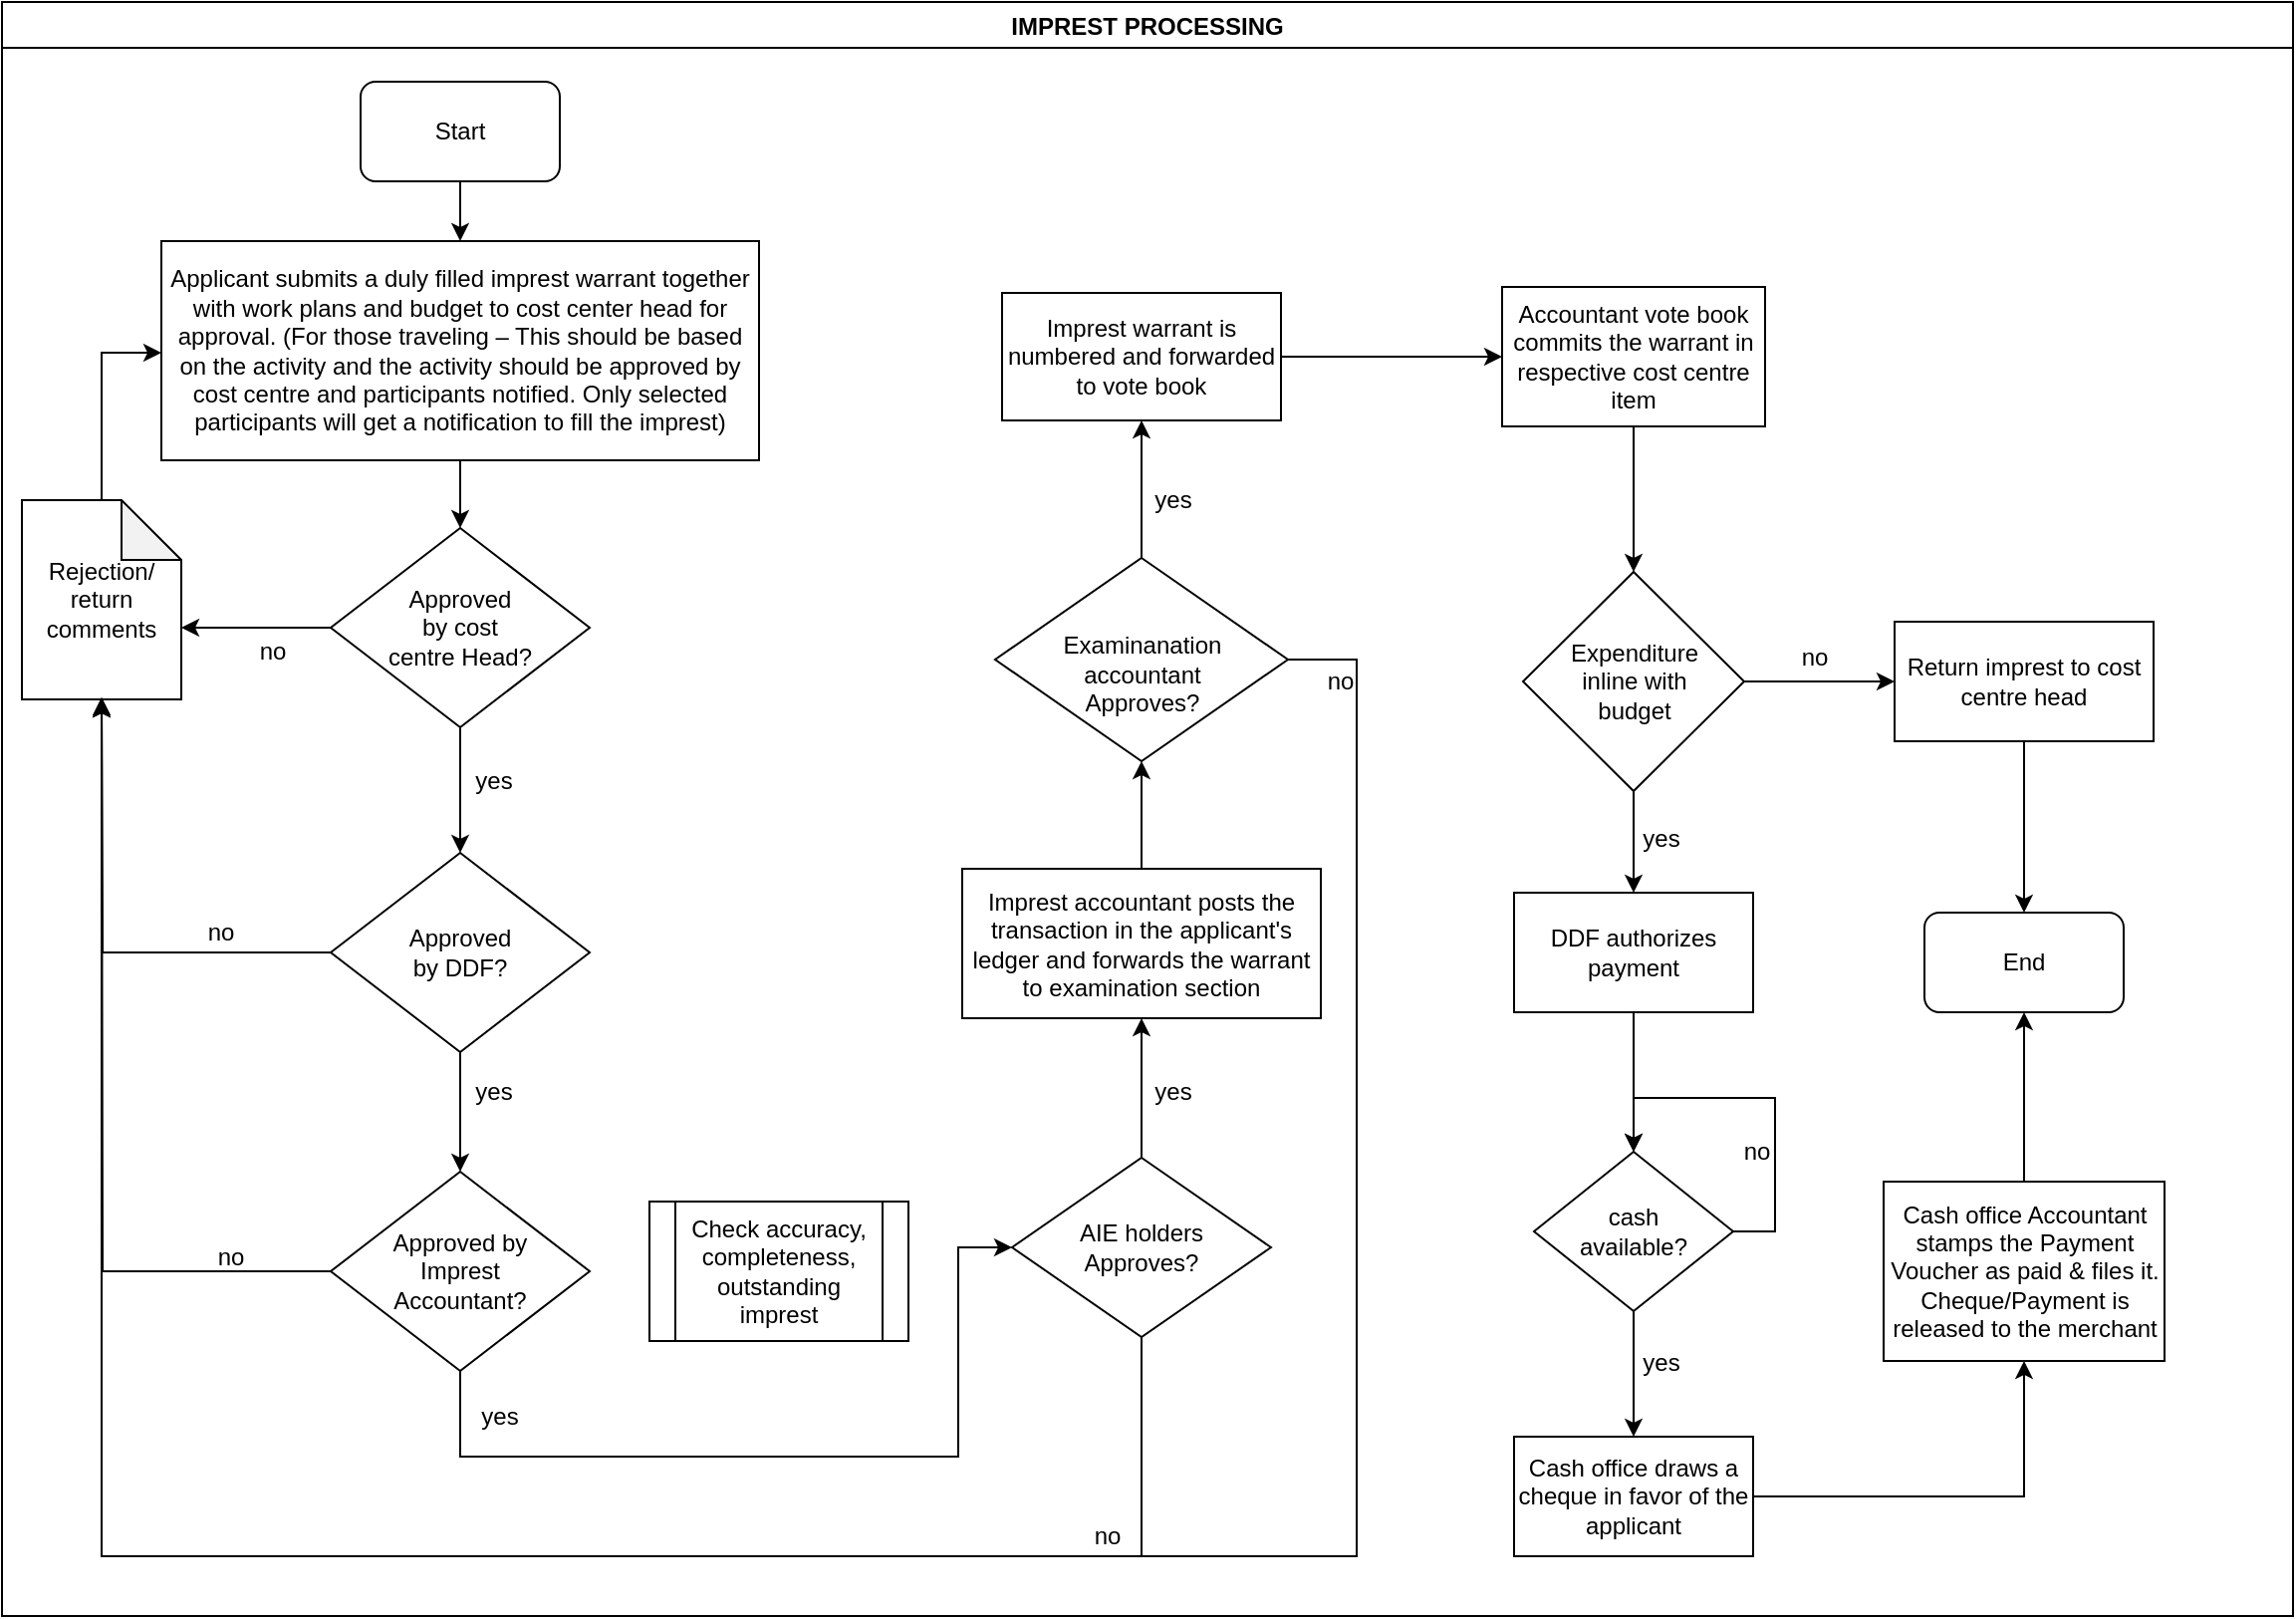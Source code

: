 <mxfile version="14.2.9" type="github">
  <diagram id="x-UUzvVaHj4vwNP_22vH" name="Page-1">
    <mxGraphModel dx="1038" dy="519" grid="1" gridSize="10" guides="1" tooltips="1" connect="1" arrows="1" fold="1" page="1" pageScale="1" pageWidth="1169" pageHeight="827" math="0" shadow="0">
      <root>
        <mxCell id="0" />
        <mxCell id="1" parent="0" />
        <mxCell id="JOb5DQNQt9hg0U8gQbrx-1" value="IMPREST PROCESSING" style="swimlane;startSize=23;" parent="1" vertex="1">
          <mxGeometry x="10" y="10" width="1150" height="810" as="geometry" />
        </mxCell>
        <mxCell id="JOb5DQNQt9hg0U8gQbrx-2" value="Start" style="rounded=1;whiteSpace=wrap;html=1;" parent="JOb5DQNQt9hg0U8gQbrx-1" vertex="1">
          <mxGeometry x="180" y="40" width="100" height="50" as="geometry" />
        </mxCell>
        <mxCell id="JOb5DQNQt9hg0U8gQbrx-5" value="Applicant submits a duly filled imprest warrant together with work plans and budget to cost center head for approval. (For those traveling – This should be based on the activity and the activity should be approved by cost centre and participants notified. Only selected participants will get a notification to fill the imprest)" style="rounded=0;whiteSpace=wrap;html=1;" parent="JOb5DQNQt9hg0U8gQbrx-1" vertex="1">
          <mxGeometry x="80" y="120" width="300" height="110" as="geometry" />
        </mxCell>
        <mxCell id="JOb5DQNQt9hg0U8gQbrx-4" value="" style="edgeStyle=orthogonalEdgeStyle;rounded=0;orthogonalLoop=1;jettySize=auto;html=1;entryX=0.5;entryY=0;entryDx=0;entryDy=0;" parent="JOb5DQNQt9hg0U8gQbrx-1" source="JOb5DQNQt9hg0U8gQbrx-2" target="JOb5DQNQt9hg0U8gQbrx-5" edge="1">
          <mxGeometry relative="1" as="geometry">
            <mxPoint x="230" y="165" as="targetPoint" />
          </mxGeometry>
        </mxCell>
        <mxCell id="JOb5DQNQt9hg0U8gQbrx-8" value="&lt;div&gt;Approved&lt;/div&gt;&lt;div&gt;by cost &lt;br&gt;&lt;/div&gt;&lt;div&gt;centre Head?&lt;/div&gt;" style="rhombus;whiteSpace=wrap;html=1;" parent="JOb5DQNQt9hg0U8gQbrx-1" vertex="1">
          <mxGeometry x="165" y="264" width="130" height="100" as="geometry" />
        </mxCell>
        <mxCell id="JOb5DQNQt9hg0U8gQbrx-7" value="" style="edgeStyle=orthogonalEdgeStyle;rounded=0;orthogonalLoop=1;jettySize=auto;html=1;" parent="JOb5DQNQt9hg0U8gQbrx-1" source="JOb5DQNQt9hg0U8gQbrx-5" target="JOb5DQNQt9hg0U8gQbrx-8" edge="1">
          <mxGeometry relative="1" as="geometry">
            <mxPoint x="230" y="306" as="targetPoint" />
          </mxGeometry>
        </mxCell>
        <mxCell id="JOb5DQNQt9hg0U8gQbrx-10" value="" style="edgeStyle=orthogonalEdgeStyle;rounded=0;orthogonalLoop=1;jettySize=auto;html=1;entryX=0.5;entryY=0;entryDx=0;entryDy=0;" parent="JOb5DQNQt9hg0U8gQbrx-1" source="JOb5DQNQt9hg0U8gQbrx-8" target="JOb5DQNQt9hg0U8gQbrx-20" edge="1">
          <mxGeometry relative="1" as="geometry">
            <mxPoint x="230" y="461" as="targetPoint" />
          </mxGeometry>
        </mxCell>
        <mxCell id="JOb5DQNQt9hg0U8gQbrx-11" value="yes" style="text;html=1;strokeColor=none;fillColor=none;align=center;verticalAlign=middle;whiteSpace=wrap;rounded=0;" parent="JOb5DQNQt9hg0U8gQbrx-1" vertex="1">
          <mxGeometry x="227" y="381" width="40" height="20" as="geometry" />
        </mxCell>
        <mxCell id="JOb5DQNQt9hg0U8gQbrx-12" value="Rejection/ return comments" style="shape=note;whiteSpace=wrap;html=1;backgroundOutline=1;darkOpacity=0.05;" parent="JOb5DQNQt9hg0U8gQbrx-1" vertex="1">
          <mxGeometry x="10" y="250" width="80" height="100" as="geometry" />
        </mxCell>
        <mxCell id="JOb5DQNQt9hg0U8gQbrx-14" value="" style="edgeStyle=orthogonalEdgeStyle;rounded=0;orthogonalLoop=1;jettySize=auto;html=1;entryX=0;entryY=0;entryDx=80;entryDy=65;entryPerimeter=0;" parent="JOb5DQNQt9hg0U8gQbrx-1" source="JOb5DQNQt9hg0U8gQbrx-8" edge="1">
          <mxGeometry relative="1" as="geometry">
            <mxPoint x="90" y="314" as="targetPoint" />
          </mxGeometry>
        </mxCell>
        <mxCell id="JOb5DQNQt9hg0U8gQbrx-16" value="" style="edgeStyle=orthogonalEdgeStyle;rounded=0;orthogonalLoop=1;jettySize=auto;html=1;entryX=0;entryY=0.5;entryDx=0;entryDy=0;" parent="JOb5DQNQt9hg0U8gQbrx-1" source="JOb5DQNQt9hg0U8gQbrx-12" target="JOb5DQNQt9hg0U8gQbrx-5" edge="1">
          <mxGeometry relative="1" as="geometry">
            <mxPoint x="50" y="249" as="sourcePoint" />
            <mxPoint x="50" y="172" as="targetPoint" />
            <Array as="points">
              <mxPoint x="50" y="176" />
            </Array>
          </mxGeometry>
        </mxCell>
        <mxCell id="JOb5DQNQt9hg0U8gQbrx-17" value="no" style="text;html=1;strokeColor=none;fillColor=none;align=center;verticalAlign=middle;whiteSpace=wrap;rounded=0;" parent="JOb5DQNQt9hg0U8gQbrx-1" vertex="1">
          <mxGeometry x="116" y="316" width="40" height="20" as="geometry" />
        </mxCell>
        <mxCell id="JOb5DQNQt9hg0U8gQbrx-20" value="Approved&lt;div&gt;by DDF?&lt;/div&gt;" style="rhombus;whiteSpace=wrap;html=1;" parent="JOb5DQNQt9hg0U8gQbrx-1" vertex="1">
          <mxGeometry x="165" y="427" width="130" height="100" as="geometry" />
        </mxCell>
        <mxCell id="JOb5DQNQt9hg0U8gQbrx-25" value="" style="edgeStyle=orthogonalEdgeStyle;rounded=0;orthogonalLoop=1;jettySize=auto;html=1;entryX=0.5;entryY=1;entryDx=0;entryDy=0;entryPerimeter=0;" parent="JOb5DQNQt9hg0U8gQbrx-1" source="JOb5DQNQt9hg0U8gQbrx-20" edge="1">
          <mxGeometry relative="1" as="geometry">
            <mxPoint x="50" y="349" as="targetPoint" />
          </mxGeometry>
        </mxCell>
        <mxCell id="JOb5DQNQt9hg0U8gQbrx-28" value="yes" style="text;html=1;strokeColor=none;fillColor=none;align=center;verticalAlign=middle;whiteSpace=wrap;rounded=0;" parent="JOb5DQNQt9hg0U8gQbrx-1" vertex="1">
          <mxGeometry x="227" y="537" width="40" height="20" as="geometry" />
        </mxCell>
        <mxCell id="JOb5DQNQt9hg0U8gQbrx-30" value="&lt;div&gt;&lt;div&gt;Approved by&lt;div&gt;Imprest &lt;br&gt;&lt;/div&gt;&lt;div&gt;Accountant?&lt;/div&gt;&lt;/div&gt;&lt;/div&gt;" style="rhombus;whiteSpace=wrap;html=1;" parent="JOb5DQNQt9hg0U8gQbrx-1" vertex="1">
          <mxGeometry x="165" y="587" width="130" height="100" as="geometry" />
        </mxCell>
        <mxCell id="JOb5DQNQt9hg0U8gQbrx-27" value="" style="edgeStyle=orthogonalEdgeStyle;rounded=0;orthogonalLoop=1;jettySize=auto;html=1;entryX=0.5;entryY=0;entryDx=0;entryDy=0;" parent="JOb5DQNQt9hg0U8gQbrx-1" source="JOb5DQNQt9hg0U8gQbrx-20" target="JOb5DQNQt9hg0U8gQbrx-30" edge="1">
          <mxGeometry relative="1" as="geometry">
            <mxPoint x="230" y="667" as="targetPoint" />
          </mxGeometry>
        </mxCell>
        <mxCell id="JOb5DQNQt9hg0U8gQbrx-32" value="Check accuracy, completeness, outstanding imprest" style="shape=process;whiteSpace=wrap;html=1;backgroundOutline=1;" parent="JOb5DQNQt9hg0U8gQbrx-1" vertex="1">
          <mxGeometry x="325" y="602" width="130" height="70" as="geometry" />
        </mxCell>
        <mxCell id="JOb5DQNQt9hg0U8gQbrx-29" value="no" style="text;html=1;strokeColor=none;fillColor=none;align=center;verticalAlign=middle;whiteSpace=wrap;rounded=0;" parent="JOb5DQNQt9hg0U8gQbrx-1" vertex="1">
          <mxGeometry x="90" y="457" width="40" height="20" as="geometry" />
        </mxCell>
        <mxCell id="JOb5DQNQt9hg0U8gQbrx-38" value="" style="edgeStyle=orthogonalEdgeStyle;rounded=0;orthogonalLoop=1;jettySize=auto;html=1;entryX=0.5;entryY=1;entryDx=0;entryDy=0;entryPerimeter=0;" parent="JOb5DQNQt9hg0U8gQbrx-1" source="JOb5DQNQt9hg0U8gQbrx-30" edge="1">
          <mxGeometry relative="1" as="geometry">
            <mxPoint x="50" y="349" as="targetPoint" />
          </mxGeometry>
        </mxCell>
        <mxCell id="JOb5DQNQt9hg0U8gQbrx-40" value="" style="edgeStyle=orthogonalEdgeStyle;rounded=0;orthogonalLoop=1;jettySize=auto;html=1;entryX=0;entryY=0.5;entryDx=0;entryDy=0;" parent="JOb5DQNQt9hg0U8gQbrx-1" source="JOb5DQNQt9hg0U8gQbrx-30" target="JOb5DQNQt9hg0U8gQbrx-43" edge="1">
          <mxGeometry relative="1" as="geometry">
            <mxPoint x="230" y="730" as="targetPoint" />
            <Array as="points">
              <mxPoint x="230" y="730" />
              <mxPoint x="480" y="730" />
              <mxPoint x="480" y="625" />
            </Array>
          </mxGeometry>
        </mxCell>
        <mxCell id="JOb5DQNQt9hg0U8gQbrx-47" value="no" style="text;html=1;strokeColor=none;fillColor=none;align=center;verticalAlign=middle;whiteSpace=wrap;rounded=0;" parent="JOb5DQNQt9hg0U8gQbrx-1" vertex="1">
          <mxGeometry x="535" y="760" width="40" height="20" as="geometry" />
        </mxCell>
        <mxCell id="JOb5DQNQt9hg0U8gQbrx-43" value="&lt;div&gt;AIE holders &lt;br&gt;&lt;/div&gt;&lt;div&gt;Approves?&lt;/div&gt;" style="rhombus;whiteSpace=wrap;html=1;" parent="JOb5DQNQt9hg0U8gQbrx-1" vertex="1">
          <mxGeometry x="507" y="580" width="130" height="90" as="geometry" />
        </mxCell>
        <mxCell id="JOb5DQNQt9hg0U8gQbrx-46" value="" style="edgeStyle=orthogonalEdgeStyle;rounded=0;orthogonalLoop=1;jettySize=auto;html=1;entryX=0.5;entryY=1;entryDx=0;entryDy=0;entryPerimeter=0;exitX=0.5;exitY=1;exitDx=0;exitDy=0;" parent="JOb5DQNQt9hg0U8gQbrx-1" source="JOb5DQNQt9hg0U8gQbrx-43" target="JOb5DQNQt9hg0U8gQbrx-12" edge="1">
          <mxGeometry relative="1" as="geometry">
            <mxPoint x="635" y="765" as="targetPoint" />
            <Array as="points">
              <mxPoint x="572" y="780" />
              <mxPoint x="50" y="780" />
            </Array>
          </mxGeometry>
        </mxCell>
        <mxCell id="JOb5DQNQt9hg0U8gQbrx-51" value="&lt;div&gt;&lt;br&gt;&lt;/div&gt;&lt;div&gt;Examinanation &lt;br&gt;&lt;/div&gt;&lt;div&gt;accountant &lt;br&gt;&lt;/div&gt;&lt;div&gt;Approves?&lt;/div&gt;" style="rhombus;whiteSpace=wrap;html=1;" parent="JOb5DQNQt9hg0U8gQbrx-1" vertex="1">
          <mxGeometry x="498.5" y="279" width="147" height="102" as="geometry" />
        </mxCell>
        <mxCell id="JOb5DQNQt9hg0U8gQbrx-54" value="Imprest warrant is numbered and forwarded to vote book" style="whiteSpace=wrap;html=1;" parent="JOb5DQNQt9hg0U8gQbrx-1" vertex="1">
          <mxGeometry x="502" y="146" width="140" height="64" as="geometry" />
        </mxCell>
        <mxCell id="JOb5DQNQt9hg0U8gQbrx-55" value="" style="edgeStyle=orthogonalEdgeStyle;rounded=0;orthogonalLoop=1;jettySize=auto;html=1;" parent="JOb5DQNQt9hg0U8gQbrx-1" source="JOb5DQNQt9hg0U8gQbrx-51" target="JOb5DQNQt9hg0U8gQbrx-54" edge="1">
          <mxGeometry relative="1" as="geometry" />
        </mxCell>
        <mxCell id="JOb5DQNQt9hg0U8gQbrx-56" value="yes" style="text;html=1;strokeColor=none;fillColor=none;align=center;verticalAlign=middle;whiteSpace=wrap;rounded=0;" parent="JOb5DQNQt9hg0U8gQbrx-1" vertex="1">
          <mxGeometry x="568" y="240" width="40" height="20" as="geometry" />
        </mxCell>
        <mxCell id="JOb5DQNQt9hg0U8gQbrx-58" value="" style="edgeStyle=orthogonalEdgeStyle;rounded=0;orthogonalLoop=1;jettySize=auto;html=1;entryX=0.5;entryY=1;entryDx=0;entryDy=0;entryPerimeter=0;" parent="JOb5DQNQt9hg0U8gQbrx-1" source="JOb5DQNQt9hg0U8gQbrx-51" target="JOb5DQNQt9hg0U8gQbrx-12" edge="1">
          <mxGeometry relative="1" as="geometry">
            <mxPoint x="739" y="330" as="targetPoint" />
            <Array as="points">
              <mxPoint x="680" y="330" />
              <mxPoint x="680" y="780" />
              <mxPoint x="50" y="780" />
            </Array>
          </mxGeometry>
        </mxCell>
        <mxCell id="JOb5DQNQt9hg0U8gQbrx-59" value="no" style="text;html=1;strokeColor=none;fillColor=none;align=center;verticalAlign=middle;whiteSpace=wrap;rounded=0;" parent="JOb5DQNQt9hg0U8gQbrx-1" vertex="1">
          <mxGeometry x="651.5" y="331" width="40" height="20" as="geometry" />
        </mxCell>
        <mxCell id="JOb5DQNQt9hg0U8gQbrx-65" value="&lt;div&gt;Expenditure&lt;/div&gt;&lt;div&gt; inline with&lt;/div&gt;&lt;div&gt; budget&lt;/div&gt;" style="rhombus;whiteSpace=wrap;html=1;" parent="JOb5DQNQt9hg0U8gQbrx-1" vertex="1">
          <mxGeometry x="763.5" y="286" width="111" height="110" as="geometry" />
        </mxCell>
        <mxCell id="JOb5DQNQt9hg0U8gQbrx-67" value="DDF authorizes payment" style="whiteSpace=wrap;html=1;" parent="JOb5DQNQt9hg0U8gQbrx-1" vertex="1">
          <mxGeometry x="759" y="447" width="120" height="60" as="geometry" />
        </mxCell>
        <mxCell id="JOb5DQNQt9hg0U8gQbrx-68" value="" style="edgeStyle=orthogonalEdgeStyle;rounded=0;orthogonalLoop=1;jettySize=auto;html=1;" parent="JOb5DQNQt9hg0U8gQbrx-1" source="JOb5DQNQt9hg0U8gQbrx-65" target="JOb5DQNQt9hg0U8gQbrx-67" edge="1">
          <mxGeometry relative="1" as="geometry" />
        </mxCell>
        <mxCell id="JOb5DQNQt9hg0U8gQbrx-72" value="Cash office draws a cheque in favor of the applicant" style="whiteSpace=wrap;html=1;" parent="JOb5DQNQt9hg0U8gQbrx-1" vertex="1">
          <mxGeometry x="759" y="720" width="120" height="60" as="geometry" />
        </mxCell>
        <mxCell id="JOb5DQNQt9hg0U8gQbrx-74" value="yes" style="text;html=1;strokeColor=none;fillColor=none;align=center;verticalAlign=middle;whiteSpace=wrap;rounded=0;" parent="JOb5DQNQt9hg0U8gQbrx-1" vertex="1">
          <mxGeometry x="813" y="673" width="40" height="20" as="geometry" />
        </mxCell>
        <mxCell id="JOb5DQNQt9hg0U8gQbrx-78" value="no" style="text;html=1;strokeColor=none;fillColor=none;align=center;verticalAlign=middle;whiteSpace=wrap;rounded=0;" parent="JOb5DQNQt9hg0U8gQbrx-1" vertex="1">
          <mxGeometry x="861" y="567" width="40" height="20" as="geometry" />
        </mxCell>
        <mxCell id="JOb5DQNQt9hg0U8gQbrx-83" value="End" style="rounded=1;whiteSpace=wrap;html=1;" parent="JOb5DQNQt9hg0U8gQbrx-1" vertex="1">
          <mxGeometry x="965" y="457" width="100" height="50" as="geometry" />
        </mxCell>
        <mxCell id="JOb5DQNQt9hg0U8gQbrx-84" value="Cash office Accountant stamps the Payment Voucher as paid &amp;amp; files it. Cheque/Payment is released to the merchant" style="whiteSpace=wrap;html=1;" parent="JOb5DQNQt9hg0U8gQbrx-1" vertex="1">
          <mxGeometry x="944.5" y="592" width="141" height="90" as="geometry" />
        </mxCell>
        <mxCell id="JOb5DQNQt9hg0U8gQbrx-85" value="" style="edgeStyle=orthogonalEdgeStyle;rounded=0;orthogonalLoop=1;jettySize=auto;html=1;" parent="JOb5DQNQt9hg0U8gQbrx-1" source="JOb5DQNQt9hg0U8gQbrx-72" target="JOb5DQNQt9hg0U8gQbrx-84" edge="1">
          <mxGeometry relative="1" as="geometry" />
        </mxCell>
        <mxCell id="JOb5DQNQt9hg0U8gQbrx-87" value="" style="edgeStyle=orthogonalEdgeStyle;rounded=0;orthogonalLoop=1;jettySize=auto;html=1;entryX=0.5;entryY=1;entryDx=0;entryDy=0;" parent="JOb5DQNQt9hg0U8gQbrx-1" source="JOb5DQNQt9hg0U8gQbrx-84" target="JOb5DQNQt9hg0U8gQbrx-83" edge="1">
          <mxGeometry relative="1" as="geometry">
            <mxPoint x="1029.5" y="610" as="targetPoint" />
          </mxGeometry>
        </mxCell>
        <mxCell id="JOb5DQNQt9hg0U8gQbrx-88" value="no" style="text;html=1;strokeColor=none;fillColor=none;align=center;verticalAlign=middle;whiteSpace=wrap;rounded=0;" parent="JOb5DQNQt9hg0U8gQbrx-1" vertex="1">
          <mxGeometry x="890" y="319" width="40" height="20" as="geometry" />
        </mxCell>
        <mxCell id="iJPvLjAhna7ch4hKMUgU-1" value="yes" style="text;html=1;strokeColor=none;fillColor=none;align=center;verticalAlign=middle;whiteSpace=wrap;rounded=0;" parent="JOb5DQNQt9hg0U8gQbrx-1" vertex="1">
          <mxGeometry x="230" y="700" width="40" height="20" as="geometry" />
        </mxCell>
        <mxCell id="iJPvLjAhna7ch4hKMUgU-2" value="yes" style="text;html=1;strokeColor=none;fillColor=none;align=center;verticalAlign=middle;whiteSpace=wrap;rounded=0;" parent="JOb5DQNQt9hg0U8gQbrx-1" vertex="1">
          <mxGeometry x="568" y="537" width="40" height="20" as="geometry" />
        </mxCell>
        <mxCell id="JOb5DQNQt9hg0U8gQbrx-53" value="" style="edgeStyle=orthogonalEdgeStyle;rounded=0;orthogonalLoop=1;jettySize=auto;html=1;entryX=0.5;entryY=1;entryDx=0;entryDy=0;" parent="1" source="JOb5DQNQt9hg0U8gQbrx-48" target="JOb5DQNQt9hg0U8gQbrx-51" edge="1">
          <mxGeometry relative="1" as="geometry">
            <mxPoint x="582" y="357.5" as="targetPoint" />
          </mxGeometry>
        </mxCell>
        <mxCell id="JOb5DQNQt9hg0U8gQbrx-48" value="Imprest accountant posts the transaction in the applicant&#39;s ledger and forwards the warrant to examination section" style="whiteSpace=wrap;html=1;" parent="1" vertex="1">
          <mxGeometry x="492" y="445" width="180" height="75" as="geometry" />
        </mxCell>
        <mxCell id="JOb5DQNQt9hg0U8gQbrx-49" value="" style="edgeStyle=orthogonalEdgeStyle;rounded=0;orthogonalLoop=1;jettySize=auto;html=1;" parent="1" source="JOb5DQNQt9hg0U8gQbrx-43" target="JOb5DQNQt9hg0U8gQbrx-48" edge="1">
          <mxGeometry relative="1" as="geometry" />
        </mxCell>
        <mxCell id="JOb5DQNQt9hg0U8gQbrx-50" value="no" style="text;html=1;strokeColor=none;fillColor=none;align=center;verticalAlign=middle;whiteSpace=wrap;rounded=0;" parent="1" vertex="1">
          <mxGeometry x="105" y="630" width="40" height="20" as="geometry" />
        </mxCell>
        <mxCell id="JOb5DQNQt9hg0U8gQbrx-66" value="" style="edgeStyle=orthogonalEdgeStyle;rounded=0;orthogonalLoop=1;jettySize=auto;html=1;" parent="1" source="JOb5DQNQt9hg0U8gQbrx-60" target="JOb5DQNQt9hg0U8gQbrx-65" edge="1">
          <mxGeometry relative="1" as="geometry" />
        </mxCell>
        <mxCell id="JOb5DQNQt9hg0U8gQbrx-60" value="Accountant vote book commits the warrant in respective cost centre item" style="whiteSpace=wrap;html=1;" parent="1" vertex="1">
          <mxGeometry x="763" y="153" width="132" height="70" as="geometry" />
        </mxCell>
        <mxCell id="JOb5DQNQt9hg0U8gQbrx-61" value="" style="edgeStyle=orthogonalEdgeStyle;rounded=0;orthogonalLoop=1;jettySize=auto;html=1;" parent="1" source="JOb5DQNQt9hg0U8gQbrx-54" target="JOb5DQNQt9hg0U8gQbrx-60" edge="1">
          <mxGeometry relative="1" as="geometry" />
        </mxCell>
        <mxCell id="JOb5DQNQt9hg0U8gQbrx-73" value="" style="edgeStyle=orthogonalEdgeStyle;rounded=0;orthogonalLoop=1;jettySize=auto;html=1;" parent="1" source="JOb5DQNQt9hg0U8gQbrx-70" target="JOb5DQNQt9hg0U8gQbrx-72" edge="1">
          <mxGeometry relative="1" as="geometry" />
        </mxCell>
        <mxCell id="JOb5DQNQt9hg0U8gQbrx-77" value="" style="edgeStyle=orthogonalEdgeStyle;rounded=0;orthogonalLoop=1;jettySize=auto;html=1;entryX=0.5;entryY=0;entryDx=0;entryDy=0;" parent="1" source="JOb5DQNQt9hg0U8gQbrx-70" target="JOb5DQNQt9hg0U8gQbrx-70" edge="1">
          <mxGeometry relative="1" as="geometry">
            <mxPoint x="890" y="540" as="targetPoint" />
            <Array as="points">
              <mxPoint x="900" y="627" />
              <mxPoint x="900" y="560" />
              <mxPoint x="829" y="560" />
            </Array>
          </mxGeometry>
        </mxCell>
        <mxCell id="JOb5DQNQt9hg0U8gQbrx-70" value="&lt;div&gt;cash &lt;br&gt;&lt;/div&gt;&lt;div&gt;available?&lt;/div&gt;" style="rhombus;whiteSpace=wrap;html=1;" parent="1" vertex="1">
          <mxGeometry x="779" y="587" width="100" height="80" as="geometry" />
        </mxCell>
        <mxCell id="JOb5DQNQt9hg0U8gQbrx-71" value="" style="edgeStyle=orthogonalEdgeStyle;rounded=0;orthogonalLoop=1;jettySize=auto;html=1;" parent="1" source="JOb5DQNQt9hg0U8gQbrx-67" target="JOb5DQNQt9hg0U8gQbrx-70" edge="1">
          <mxGeometry relative="1" as="geometry" />
        </mxCell>
        <mxCell id="JOb5DQNQt9hg0U8gQbrx-75" value="yes" style="text;html=1;strokeColor=none;fillColor=none;align=center;verticalAlign=middle;whiteSpace=wrap;rounded=0;" parent="1" vertex="1">
          <mxGeometry x="823" y="420" width="40" height="20" as="geometry" />
        </mxCell>
        <mxCell id="JOb5DQNQt9hg0U8gQbrx-82" value="" style="edgeStyle=orthogonalEdgeStyle;rounded=0;orthogonalLoop=1;jettySize=auto;html=1;entryX=0.5;entryY=0;entryDx=0;entryDy=0;" parent="1" source="JOb5DQNQt9hg0U8gQbrx-79" target="JOb5DQNQt9hg0U8gQbrx-83" edge="1">
          <mxGeometry relative="1" as="geometry">
            <mxPoint x="1025" y="461" as="targetPoint" />
          </mxGeometry>
        </mxCell>
        <mxCell id="JOb5DQNQt9hg0U8gQbrx-79" value="Return imprest to cost centre head" style="whiteSpace=wrap;html=1;" parent="1" vertex="1">
          <mxGeometry x="960" y="321" width="130" height="60" as="geometry" />
        </mxCell>
        <mxCell id="JOb5DQNQt9hg0U8gQbrx-80" value="" style="edgeStyle=orthogonalEdgeStyle;rounded=0;orthogonalLoop=1;jettySize=auto;html=1;" parent="1" source="JOb5DQNQt9hg0U8gQbrx-65" target="JOb5DQNQt9hg0U8gQbrx-79" edge="1">
          <mxGeometry relative="1" as="geometry" />
        </mxCell>
      </root>
    </mxGraphModel>
  </diagram>
</mxfile>
